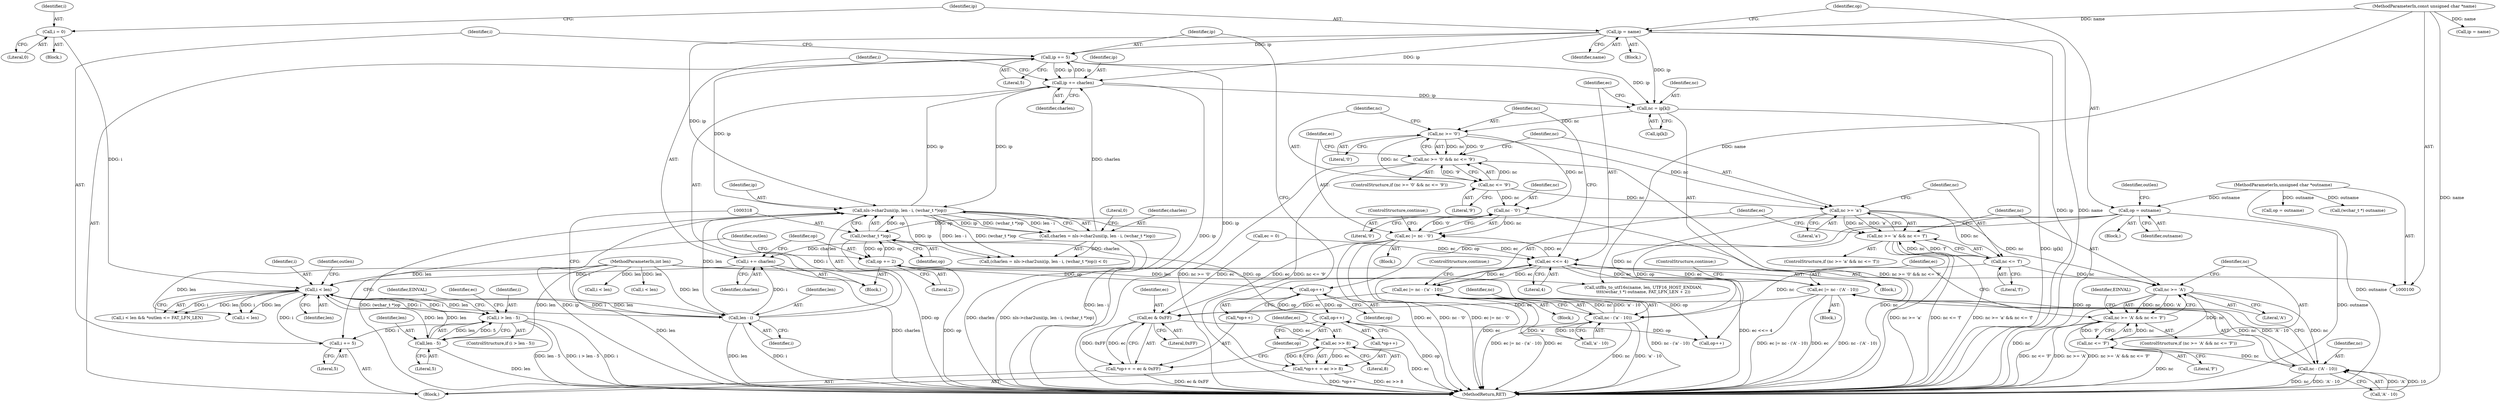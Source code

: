digraph "0_linux_0720a06a7518c9d0c0125bd5d1f3b6264c55c3dd_0@array" {
"1000226" [label="(Call,nc = ip[k])"];
"1000300" [label="(Call,ip += 5)"];
"1000324" [label="(Call,ip += charlen)"];
"1000310" [label="(Call,charlen = nls->char2uni(ip, len - i, (wchar_t *)op))"];
"1000312" [label="(Call,nls->char2uni(ip, len - i, (wchar_t *)op))"];
"1000172" [label="(Call,ip = name)"];
"1000101" [label="(MethodParameterIn,const unsigned char *name)"];
"1000314" [label="(Call,len - i)"];
"1000184" [label="(Call,i < len)"];
"1000205" [label="(Call,i > len - 5)"];
"1000207" [label="(Call,len - 5)"];
"1000102" [label="(MethodParameterIn,int len)"];
"1000327" [label="(Call,i += charlen)"];
"1000168" [label="(Call,i = 0)"];
"1000303" [label="(Call,i += 5)"];
"1000317" [label="(Call,(wchar_t *)op)"];
"1000330" [label="(Call,op += 2)"];
"1000295" [label="(Call,op++)"];
"1000288" [label="(Call,op++)"];
"1000176" [label="(Call,op = outname)"];
"1000103" [label="(MethodParameterIn,unsigned char *outname)"];
"1000236" [label="(Call,nc >= '0')"];
"1000235" [label="(Call,nc >= '0' && nc <= '9')"];
"1000239" [label="(Call,nc <= '9')"];
"1000245" [label="(Call,nc - '0')"];
"1000243" [label="(Call,ec |= nc - '0')"];
"1000231" [label="(Call,ec <<= 4)"];
"1000258" [label="(Call,ec |= nc - ('a' - 10))"];
"1000290" [label="(Call,ec & 0xFF)"];
"1000286" [label="(Call,*op++ = ec & 0xFF)"];
"1000297" [label="(Call,ec >> 8)"];
"1000293" [label="(Call,*op++ = ec >> 8)"];
"1000275" [label="(Call,ec |= nc - ('A' - 10))"];
"1000251" [label="(Call,nc >= 'a')"];
"1000250" [label="(Call,nc >= 'a' && nc <= 'f')"];
"1000254" [label="(Call,nc <= 'f')"];
"1000260" [label="(Call,nc - ('a' - 10))"];
"1000268" [label="(Call,nc >= 'A')"];
"1000267" [label="(Call,nc >= 'A' && nc <= 'F')"];
"1000271" [label="(Call,nc <= 'F')"];
"1000277" [label="(Call,nc - ('A' - 10))"];
"1000227" [label="(Identifier,nc)"];
"1000204" [label="(ControlStructure,if (i > len - 5))"];
"1000124" [label="(Call,utf8s_to_utf16s(name, len, UTF16_HOST_ENDIAN,\n\t\t\t\t(wchar_t *) outname, FAT_LFN_LEN + 2))"];
"1000177" [label="(Identifier,op)"];
"1000241" [label="(Literal,'9')"];
"1000388" [label="(Call,i < len)"];
"1000226" [label="(Call,nc = ip[k])"];
"1000275" [label="(Call,ec |= nc - ('A' - 10))"];
"1000279" [label="(Call,'A' - 10)"];
"1000277" [label="(Call,nc - ('A' - 10))"];
"1000252" [label="(Identifier,nc)"];
"1000203" [label="(Block,)"];
"1000257" [label="(Block,)"];
"1000250" [label="(Call,nc >= 'a' && nc <= 'f')"];
"1000272" [label="(Identifier,nc)"];
"1000183" [label="(Call,i < len && *outlen <= FAT_LFN_LEN)"];
"1000302" [label="(Literal,5)"];
"1000213" [label="(Call,ec = 0)"];
"1000233" [label="(Literal,4)"];
"1000301" [label="(Identifier,ip)"];
"1000332" [label="(Literal,2)"];
"1000260" [label="(Call,nc - ('a' - 10))"];
"1000175" [label="(Block,)"];
"1000298" [label="(Identifier,ec)"];
"1000312" [label="(Call,nls->char2uni(ip, len - i, (wchar_t *)op))"];
"1000297" [label="(Call,ec >> 8)"];
"1000268" [label="(Call,nc >= 'A')"];
"1000325" [label="(Identifier,ip)"];
"1000225" [label="(Block,)"];
"1000172" [label="(Call,ip = name)"];
"1000246" [label="(Identifier,nc)"];
"1000181" [label="(Identifier,outlen)"];
"1000316" [label="(Identifier,i)"];
"1000270" [label="(Literal,'A')"];
"1000185" [label="(Identifier,i)"];
"1000209" [label="(Literal,5)"];
"1000173" [label="(Identifier,ip)"];
"1000258" [label="(Call,ec |= nc - ('a' - 10))"];
"1000330" [label="(Call,op += 2)"];
"1000299" [label="(Literal,8)"];
"1000265" [label="(ControlStructure,continue;)"];
"1000329" [label="(Identifier,charlen)"];
"1000168" [label="(Call,i = 0)"];
"1000324" [label="(Call,ip += charlen)"];
"1000286" [label="(Call,*op++ = ec & 0xFF)"];
"1000253" [label="(Literal,'a')"];
"1000212" [label="(Identifier,EINVAL)"];
"1000261" [label="(Identifier,nc)"];
"1000327" [label="(Call,i += charlen)"];
"1000259" [label="(Identifier,ec)"];
"1000189" [label="(Identifier,outlen)"];
"1000235" [label="(Call,nc >= '0' && nc <= '9')"];
"1000326" [label="(Identifier,charlen)"];
"1000352" [label="(Call,op = outname)"];
"1000245" [label="(Call,nc - '0')"];
"1000242" [label="(Block,)"];
"1000282" [label="(ControlStructure,continue;)"];
"1000228" [label="(Call,ip[k])"];
"1000102" [label="(MethodParameterIn,int len)"];
"1000300" [label="(Call,ip += 5)"];
"1000303" [label="(Call,i += 5)"];
"1000287" [label="(Call,*op++)"];
"1000232" [label="(Identifier,ec)"];
"1000334" [label="(Call,i < len)"];
"1000305" [label="(Literal,5)"];
"1000459" [label="(MethodReturn,RET)"];
"1000169" [label="(Identifier,i)"];
"1000267" [label="(Call,nc >= 'A' && nc <= 'F')"];
"1000254" [label="(Call,nc <= 'f')"];
"1000285" [label="(Identifier,EINVAL)"];
"1000291" [label="(Identifier,ec)"];
"1000186" [label="(Identifier,len)"];
"1000184" [label="(Call,i < len)"];
"1000309" [label="(Call,(charlen = nls->char2uni(ip, len - i, (wchar_t *)op)) < 0)"];
"1000314" [label="(Call,len - i)"];
"1000292" [label="(Literal,0xFF)"];
"1000269" [label="(Identifier,nc)"];
"1000315" [label="(Identifier,len)"];
"1000240" [label="(Identifier,nc)"];
"1000266" [label="(ControlStructure,if (nc >= 'A' && nc <= 'F'))"];
"1000234" [label="(ControlStructure,if (nc >= '0' && nc <= '9'))"];
"1000248" [label="(ControlStructure,continue;)"];
"1000244" [label="(Identifier,ec)"];
"1000176" [label="(Call,op = outname)"];
"1000407" [label="(Call,op++)"];
"1000170" [label="(Literal,0)"];
"1000290" [label="(Call,ec & 0xFF)"];
"1000101" [label="(MethodParameterIn,const unsigned char *name)"];
"1000271" [label="(Call,nc <= 'F')"];
"1000238" [label="(Literal,'0')"];
"1000293" [label="(Call,*op++ = ec >> 8)"];
"1000304" [label="(Identifier,i)"];
"1000193" [label="(Identifier,outlen)"];
"1000207" [label="(Call,len - 5)"];
"1000276" [label="(Identifier,ec)"];
"1000320" [label="(Literal,0)"];
"1000262" [label="(Call,'a' - 10)"];
"1000255" [label="(Identifier,nc)"];
"1000294" [label="(Call,*op++)"];
"1000288" [label="(Call,op++)"];
"1000289" [label="(Identifier,op)"];
"1000239" [label="(Call,nc <= '9')"];
"1000128" [label="(Call,(wchar_t *) outname)"];
"1000348" [label="(Call,ip = name)"];
"1000313" [label="(Identifier,ip)"];
"1000295" [label="(Call,op++)"];
"1000296" [label="(Identifier,op)"];
"1000247" [label="(Literal,'0')"];
"1000174" [label="(Identifier,name)"];
"1000251" [label="(Call,nc >= 'a')"];
"1000256" [label="(Literal,'f')"];
"1000171" [label="(Block,)"];
"1000311" [label="(Identifier,charlen)"];
"1000214" [label="(Identifier,ec)"];
"1000178" [label="(Identifier,outname)"];
"1000205" [label="(Call,i > len - 5)"];
"1000236" [label="(Call,nc >= '0')"];
"1000328" [label="(Identifier,i)"];
"1000249" [label="(ControlStructure,if (nc >= 'a' && nc <= 'f'))"];
"1000103" [label="(MethodParameterIn,unsigned char *outname)"];
"1000273" [label="(Literal,'F')"];
"1000231" [label="(Call,ec <<= 4)"];
"1000237" [label="(Identifier,nc)"];
"1000206" [label="(Identifier,i)"];
"1000331" [label="(Identifier,op)"];
"1000319" [label="(Identifier,op)"];
"1000243" [label="(Call,ec |= nc - '0')"];
"1000317" [label="(Call,(wchar_t *)op)"];
"1000360" [label="(Call,i < len)"];
"1000208" [label="(Identifier,len)"];
"1000278" [label="(Identifier,nc)"];
"1000307" [label="(Block,)"];
"1000167" [label="(Block,)"];
"1000274" [label="(Block,)"];
"1000310" [label="(Call,charlen = nls->char2uni(ip, len - i, (wchar_t *)op))"];
"1000226" -> "1000225"  [label="AST: "];
"1000226" -> "1000228"  [label="CFG: "];
"1000227" -> "1000226"  [label="AST: "];
"1000228" -> "1000226"  [label="AST: "];
"1000232" -> "1000226"  [label="CFG: "];
"1000226" -> "1000459"  [label="DDG: ip[k]"];
"1000300" -> "1000226"  [label="DDG: ip"];
"1000324" -> "1000226"  [label="DDG: ip"];
"1000172" -> "1000226"  [label="DDG: ip"];
"1000226" -> "1000236"  [label="DDG: nc"];
"1000300" -> "1000203"  [label="AST: "];
"1000300" -> "1000302"  [label="CFG: "];
"1000301" -> "1000300"  [label="AST: "];
"1000302" -> "1000300"  [label="AST: "];
"1000304" -> "1000300"  [label="CFG: "];
"1000300" -> "1000459"  [label="DDG: ip"];
"1000324" -> "1000300"  [label="DDG: ip"];
"1000172" -> "1000300"  [label="DDG: ip"];
"1000300" -> "1000312"  [label="DDG: ip"];
"1000300" -> "1000324"  [label="DDG: ip"];
"1000324" -> "1000307"  [label="AST: "];
"1000324" -> "1000326"  [label="CFG: "];
"1000325" -> "1000324"  [label="AST: "];
"1000326" -> "1000324"  [label="AST: "];
"1000328" -> "1000324"  [label="CFG: "];
"1000324" -> "1000459"  [label="DDG: ip"];
"1000324" -> "1000312"  [label="DDG: ip"];
"1000310" -> "1000324"  [label="DDG: charlen"];
"1000312" -> "1000324"  [label="DDG: ip"];
"1000172" -> "1000324"  [label="DDG: ip"];
"1000310" -> "1000309"  [label="AST: "];
"1000310" -> "1000312"  [label="CFG: "];
"1000311" -> "1000310"  [label="AST: "];
"1000312" -> "1000310"  [label="AST: "];
"1000320" -> "1000310"  [label="CFG: "];
"1000310" -> "1000459"  [label="DDG: nls->char2uni(ip, len - i, (wchar_t *)op)"];
"1000310" -> "1000459"  [label="DDG: charlen"];
"1000310" -> "1000309"  [label="DDG: charlen"];
"1000312" -> "1000310"  [label="DDG: ip"];
"1000312" -> "1000310"  [label="DDG: len - i"];
"1000312" -> "1000310"  [label="DDG: (wchar_t *)op"];
"1000310" -> "1000327"  [label="DDG: charlen"];
"1000312" -> "1000317"  [label="CFG: "];
"1000313" -> "1000312"  [label="AST: "];
"1000314" -> "1000312"  [label="AST: "];
"1000317" -> "1000312"  [label="AST: "];
"1000312" -> "1000459"  [label="DDG: ip"];
"1000312" -> "1000459"  [label="DDG: len - i"];
"1000312" -> "1000459"  [label="DDG: (wchar_t *)op"];
"1000312" -> "1000309"  [label="DDG: ip"];
"1000312" -> "1000309"  [label="DDG: len - i"];
"1000312" -> "1000309"  [label="DDG: (wchar_t *)op"];
"1000172" -> "1000312"  [label="DDG: ip"];
"1000314" -> "1000312"  [label="DDG: len"];
"1000314" -> "1000312"  [label="DDG: i"];
"1000317" -> "1000312"  [label="DDG: op"];
"1000172" -> "1000171"  [label="AST: "];
"1000172" -> "1000174"  [label="CFG: "];
"1000173" -> "1000172"  [label="AST: "];
"1000174" -> "1000172"  [label="AST: "];
"1000177" -> "1000172"  [label="CFG: "];
"1000172" -> "1000459"  [label="DDG: ip"];
"1000172" -> "1000459"  [label="DDG: name"];
"1000101" -> "1000172"  [label="DDG: name"];
"1000101" -> "1000100"  [label="AST: "];
"1000101" -> "1000459"  [label="DDG: name"];
"1000101" -> "1000124"  [label="DDG: name"];
"1000101" -> "1000348"  [label="DDG: name"];
"1000314" -> "1000316"  [label="CFG: "];
"1000315" -> "1000314"  [label="AST: "];
"1000316" -> "1000314"  [label="AST: "];
"1000318" -> "1000314"  [label="CFG: "];
"1000314" -> "1000459"  [label="DDG: len"];
"1000314" -> "1000459"  [label="DDG: i"];
"1000314" -> "1000184"  [label="DDG: len"];
"1000184" -> "1000314"  [label="DDG: len"];
"1000184" -> "1000314"  [label="DDG: i"];
"1000102" -> "1000314"  [label="DDG: len"];
"1000314" -> "1000327"  [label="DDG: i"];
"1000184" -> "1000183"  [label="AST: "];
"1000184" -> "1000186"  [label="CFG: "];
"1000185" -> "1000184"  [label="AST: "];
"1000186" -> "1000184"  [label="AST: "];
"1000189" -> "1000184"  [label="CFG: "];
"1000183" -> "1000184"  [label="CFG: "];
"1000184" -> "1000183"  [label="DDG: i"];
"1000184" -> "1000183"  [label="DDG: len"];
"1000205" -> "1000184"  [label="DDG: i"];
"1000327" -> "1000184"  [label="DDG: i"];
"1000168" -> "1000184"  [label="DDG: i"];
"1000303" -> "1000184"  [label="DDG: i"];
"1000207" -> "1000184"  [label="DDG: len"];
"1000102" -> "1000184"  [label="DDG: len"];
"1000184" -> "1000205"  [label="DDG: i"];
"1000184" -> "1000207"  [label="DDG: len"];
"1000184" -> "1000334"  [label="DDG: i"];
"1000184" -> "1000334"  [label="DDG: len"];
"1000205" -> "1000204"  [label="AST: "];
"1000205" -> "1000207"  [label="CFG: "];
"1000206" -> "1000205"  [label="AST: "];
"1000207" -> "1000205"  [label="AST: "];
"1000212" -> "1000205"  [label="CFG: "];
"1000214" -> "1000205"  [label="CFG: "];
"1000205" -> "1000459"  [label="DDG: i"];
"1000205" -> "1000459"  [label="DDG: len - 5"];
"1000205" -> "1000459"  [label="DDG: i > len - 5"];
"1000207" -> "1000205"  [label="DDG: len"];
"1000207" -> "1000205"  [label="DDG: 5"];
"1000205" -> "1000303"  [label="DDG: i"];
"1000207" -> "1000209"  [label="CFG: "];
"1000208" -> "1000207"  [label="AST: "];
"1000209" -> "1000207"  [label="AST: "];
"1000207" -> "1000459"  [label="DDG: len"];
"1000102" -> "1000207"  [label="DDG: len"];
"1000102" -> "1000100"  [label="AST: "];
"1000102" -> "1000459"  [label="DDG: len"];
"1000102" -> "1000124"  [label="DDG: len"];
"1000102" -> "1000334"  [label="DDG: len"];
"1000102" -> "1000360"  [label="DDG: len"];
"1000102" -> "1000388"  [label="DDG: len"];
"1000327" -> "1000307"  [label="AST: "];
"1000327" -> "1000329"  [label="CFG: "];
"1000328" -> "1000327"  [label="AST: "];
"1000329" -> "1000327"  [label="AST: "];
"1000331" -> "1000327"  [label="CFG: "];
"1000327" -> "1000459"  [label="DDG: charlen"];
"1000168" -> "1000167"  [label="AST: "];
"1000168" -> "1000170"  [label="CFG: "];
"1000169" -> "1000168"  [label="AST: "];
"1000170" -> "1000168"  [label="AST: "];
"1000173" -> "1000168"  [label="CFG: "];
"1000303" -> "1000203"  [label="AST: "];
"1000303" -> "1000305"  [label="CFG: "];
"1000304" -> "1000303"  [label="AST: "];
"1000305" -> "1000303"  [label="AST: "];
"1000193" -> "1000303"  [label="CFG: "];
"1000317" -> "1000319"  [label="CFG: "];
"1000318" -> "1000317"  [label="AST: "];
"1000319" -> "1000317"  [label="AST: "];
"1000317" -> "1000459"  [label="DDG: op"];
"1000330" -> "1000317"  [label="DDG: op"];
"1000295" -> "1000317"  [label="DDG: op"];
"1000176" -> "1000317"  [label="DDG: op"];
"1000317" -> "1000330"  [label="DDG: op"];
"1000330" -> "1000307"  [label="AST: "];
"1000330" -> "1000332"  [label="CFG: "];
"1000331" -> "1000330"  [label="AST: "];
"1000332" -> "1000330"  [label="AST: "];
"1000193" -> "1000330"  [label="CFG: "];
"1000330" -> "1000459"  [label="DDG: op"];
"1000330" -> "1000288"  [label="DDG: op"];
"1000330" -> "1000407"  [label="DDG: op"];
"1000295" -> "1000294"  [label="AST: "];
"1000295" -> "1000296"  [label="CFG: "];
"1000296" -> "1000295"  [label="AST: "];
"1000294" -> "1000295"  [label="CFG: "];
"1000295" -> "1000459"  [label="DDG: op"];
"1000295" -> "1000288"  [label="DDG: op"];
"1000288" -> "1000295"  [label="DDG: op"];
"1000295" -> "1000407"  [label="DDG: op"];
"1000288" -> "1000287"  [label="AST: "];
"1000288" -> "1000289"  [label="CFG: "];
"1000289" -> "1000288"  [label="AST: "];
"1000287" -> "1000288"  [label="CFG: "];
"1000176" -> "1000288"  [label="DDG: op"];
"1000176" -> "1000175"  [label="AST: "];
"1000176" -> "1000178"  [label="CFG: "];
"1000177" -> "1000176"  [label="AST: "];
"1000178" -> "1000176"  [label="AST: "];
"1000181" -> "1000176"  [label="CFG: "];
"1000176" -> "1000459"  [label="DDG: outname"];
"1000176" -> "1000459"  [label="DDG: op"];
"1000103" -> "1000176"  [label="DDG: outname"];
"1000176" -> "1000407"  [label="DDG: op"];
"1000103" -> "1000100"  [label="AST: "];
"1000103" -> "1000459"  [label="DDG: outname"];
"1000103" -> "1000128"  [label="DDG: outname"];
"1000103" -> "1000352"  [label="DDG: outname"];
"1000236" -> "1000235"  [label="AST: "];
"1000236" -> "1000238"  [label="CFG: "];
"1000237" -> "1000236"  [label="AST: "];
"1000238" -> "1000236"  [label="AST: "];
"1000240" -> "1000236"  [label="CFG: "];
"1000235" -> "1000236"  [label="CFG: "];
"1000236" -> "1000235"  [label="DDG: nc"];
"1000236" -> "1000235"  [label="DDG: '0'"];
"1000236" -> "1000239"  [label="DDG: nc"];
"1000236" -> "1000245"  [label="DDG: nc"];
"1000236" -> "1000251"  [label="DDG: nc"];
"1000235" -> "1000234"  [label="AST: "];
"1000235" -> "1000239"  [label="CFG: "];
"1000239" -> "1000235"  [label="AST: "];
"1000244" -> "1000235"  [label="CFG: "];
"1000252" -> "1000235"  [label="CFG: "];
"1000235" -> "1000459"  [label="DDG: nc >= '0'"];
"1000235" -> "1000459"  [label="DDG: nc <= '9'"];
"1000235" -> "1000459"  [label="DDG: nc >= '0' && nc <= '9'"];
"1000239" -> "1000235"  [label="DDG: nc"];
"1000239" -> "1000235"  [label="DDG: '9'"];
"1000239" -> "1000241"  [label="CFG: "];
"1000240" -> "1000239"  [label="AST: "];
"1000241" -> "1000239"  [label="AST: "];
"1000239" -> "1000245"  [label="DDG: nc"];
"1000239" -> "1000251"  [label="DDG: nc"];
"1000245" -> "1000243"  [label="AST: "];
"1000245" -> "1000247"  [label="CFG: "];
"1000246" -> "1000245"  [label="AST: "];
"1000247" -> "1000245"  [label="AST: "];
"1000243" -> "1000245"  [label="CFG: "];
"1000245" -> "1000459"  [label="DDG: nc"];
"1000245" -> "1000243"  [label="DDG: nc"];
"1000245" -> "1000243"  [label="DDG: '0'"];
"1000243" -> "1000242"  [label="AST: "];
"1000244" -> "1000243"  [label="AST: "];
"1000248" -> "1000243"  [label="CFG: "];
"1000243" -> "1000459"  [label="DDG: ec"];
"1000243" -> "1000459"  [label="DDG: nc - '0'"];
"1000243" -> "1000459"  [label="DDG: ec |= nc - '0'"];
"1000243" -> "1000231"  [label="DDG: ec"];
"1000231" -> "1000243"  [label="DDG: ec"];
"1000243" -> "1000290"  [label="DDG: ec"];
"1000231" -> "1000225"  [label="AST: "];
"1000231" -> "1000233"  [label="CFG: "];
"1000232" -> "1000231"  [label="AST: "];
"1000233" -> "1000231"  [label="AST: "];
"1000237" -> "1000231"  [label="CFG: "];
"1000231" -> "1000459"  [label="DDG: ec <<= 4"];
"1000231" -> "1000459"  [label="DDG: ec"];
"1000258" -> "1000231"  [label="DDG: ec"];
"1000213" -> "1000231"  [label="DDG: ec"];
"1000275" -> "1000231"  [label="DDG: ec"];
"1000231" -> "1000258"  [label="DDG: ec"];
"1000231" -> "1000275"  [label="DDG: ec"];
"1000258" -> "1000257"  [label="AST: "];
"1000258" -> "1000260"  [label="CFG: "];
"1000259" -> "1000258"  [label="AST: "];
"1000260" -> "1000258"  [label="AST: "];
"1000265" -> "1000258"  [label="CFG: "];
"1000258" -> "1000459"  [label="DDG: ec"];
"1000258" -> "1000459"  [label="DDG: nc - ('a' - 10)"];
"1000258" -> "1000459"  [label="DDG: ec |= nc - ('a' - 10)"];
"1000260" -> "1000258"  [label="DDG: nc"];
"1000260" -> "1000258"  [label="DDG: 'a' - 10"];
"1000258" -> "1000290"  [label="DDG: ec"];
"1000290" -> "1000286"  [label="AST: "];
"1000290" -> "1000292"  [label="CFG: "];
"1000291" -> "1000290"  [label="AST: "];
"1000292" -> "1000290"  [label="AST: "];
"1000286" -> "1000290"  [label="CFG: "];
"1000290" -> "1000286"  [label="DDG: ec"];
"1000290" -> "1000286"  [label="DDG: 0xFF"];
"1000213" -> "1000290"  [label="DDG: ec"];
"1000275" -> "1000290"  [label="DDG: ec"];
"1000290" -> "1000297"  [label="DDG: ec"];
"1000286" -> "1000203"  [label="AST: "];
"1000287" -> "1000286"  [label="AST: "];
"1000296" -> "1000286"  [label="CFG: "];
"1000286" -> "1000459"  [label="DDG: ec & 0xFF"];
"1000297" -> "1000293"  [label="AST: "];
"1000297" -> "1000299"  [label="CFG: "];
"1000298" -> "1000297"  [label="AST: "];
"1000299" -> "1000297"  [label="AST: "];
"1000293" -> "1000297"  [label="CFG: "];
"1000297" -> "1000459"  [label="DDG: ec"];
"1000297" -> "1000293"  [label="DDG: ec"];
"1000297" -> "1000293"  [label="DDG: 8"];
"1000293" -> "1000203"  [label="AST: "];
"1000294" -> "1000293"  [label="AST: "];
"1000301" -> "1000293"  [label="CFG: "];
"1000293" -> "1000459"  [label="DDG: *op++"];
"1000293" -> "1000459"  [label="DDG: ec >> 8"];
"1000275" -> "1000274"  [label="AST: "];
"1000275" -> "1000277"  [label="CFG: "];
"1000276" -> "1000275"  [label="AST: "];
"1000277" -> "1000275"  [label="AST: "];
"1000282" -> "1000275"  [label="CFG: "];
"1000275" -> "1000459"  [label="DDG: ec |= nc - ('A' - 10)"];
"1000275" -> "1000459"  [label="DDG: ec"];
"1000275" -> "1000459"  [label="DDG: nc - ('A' - 10)"];
"1000277" -> "1000275"  [label="DDG: nc"];
"1000277" -> "1000275"  [label="DDG: 'A' - 10"];
"1000251" -> "1000250"  [label="AST: "];
"1000251" -> "1000253"  [label="CFG: "];
"1000252" -> "1000251"  [label="AST: "];
"1000253" -> "1000251"  [label="AST: "];
"1000255" -> "1000251"  [label="CFG: "];
"1000250" -> "1000251"  [label="CFG: "];
"1000251" -> "1000250"  [label="DDG: nc"];
"1000251" -> "1000250"  [label="DDG: 'a'"];
"1000251" -> "1000254"  [label="DDG: nc"];
"1000251" -> "1000260"  [label="DDG: nc"];
"1000251" -> "1000268"  [label="DDG: nc"];
"1000250" -> "1000249"  [label="AST: "];
"1000250" -> "1000254"  [label="CFG: "];
"1000254" -> "1000250"  [label="AST: "];
"1000259" -> "1000250"  [label="CFG: "];
"1000269" -> "1000250"  [label="CFG: "];
"1000250" -> "1000459"  [label="DDG: nc >= 'a'"];
"1000250" -> "1000459"  [label="DDG: nc <= 'f'"];
"1000250" -> "1000459"  [label="DDG: nc >= 'a' && nc <= 'f'"];
"1000254" -> "1000250"  [label="DDG: nc"];
"1000254" -> "1000250"  [label="DDG: 'f'"];
"1000254" -> "1000256"  [label="CFG: "];
"1000255" -> "1000254"  [label="AST: "];
"1000256" -> "1000254"  [label="AST: "];
"1000254" -> "1000260"  [label="DDG: nc"];
"1000254" -> "1000268"  [label="DDG: nc"];
"1000260" -> "1000262"  [label="CFG: "];
"1000261" -> "1000260"  [label="AST: "];
"1000262" -> "1000260"  [label="AST: "];
"1000260" -> "1000459"  [label="DDG: 'a' - 10"];
"1000260" -> "1000459"  [label="DDG: nc"];
"1000262" -> "1000260"  [label="DDG: 'a'"];
"1000262" -> "1000260"  [label="DDG: 10"];
"1000268" -> "1000267"  [label="AST: "];
"1000268" -> "1000270"  [label="CFG: "];
"1000269" -> "1000268"  [label="AST: "];
"1000270" -> "1000268"  [label="AST: "];
"1000272" -> "1000268"  [label="CFG: "];
"1000267" -> "1000268"  [label="CFG: "];
"1000268" -> "1000459"  [label="DDG: nc"];
"1000268" -> "1000267"  [label="DDG: nc"];
"1000268" -> "1000267"  [label="DDG: 'A'"];
"1000268" -> "1000271"  [label="DDG: nc"];
"1000268" -> "1000277"  [label="DDG: nc"];
"1000267" -> "1000266"  [label="AST: "];
"1000267" -> "1000271"  [label="CFG: "];
"1000271" -> "1000267"  [label="AST: "];
"1000276" -> "1000267"  [label="CFG: "];
"1000285" -> "1000267"  [label="CFG: "];
"1000267" -> "1000459"  [label="DDG: nc >= 'A'"];
"1000267" -> "1000459"  [label="DDG: nc >= 'A' && nc <= 'F'"];
"1000267" -> "1000459"  [label="DDG: nc <= 'F'"];
"1000271" -> "1000267"  [label="DDG: nc"];
"1000271" -> "1000267"  [label="DDG: 'F'"];
"1000271" -> "1000273"  [label="CFG: "];
"1000272" -> "1000271"  [label="AST: "];
"1000273" -> "1000271"  [label="AST: "];
"1000271" -> "1000459"  [label="DDG: nc"];
"1000271" -> "1000277"  [label="DDG: nc"];
"1000277" -> "1000279"  [label="CFG: "];
"1000278" -> "1000277"  [label="AST: "];
"1000279" -> "1000277"  [label="AST: "];
"1000277" -> "1000459"  [label="DDG: nc"];
"1000277" -> "1000459"  [label="DDG: 'A' - 10"];
"1000279" -> "1000277"  [label="DDG: 'A'"];
"1000279" -> "1000277"  [label="DDG: 10"];
}
